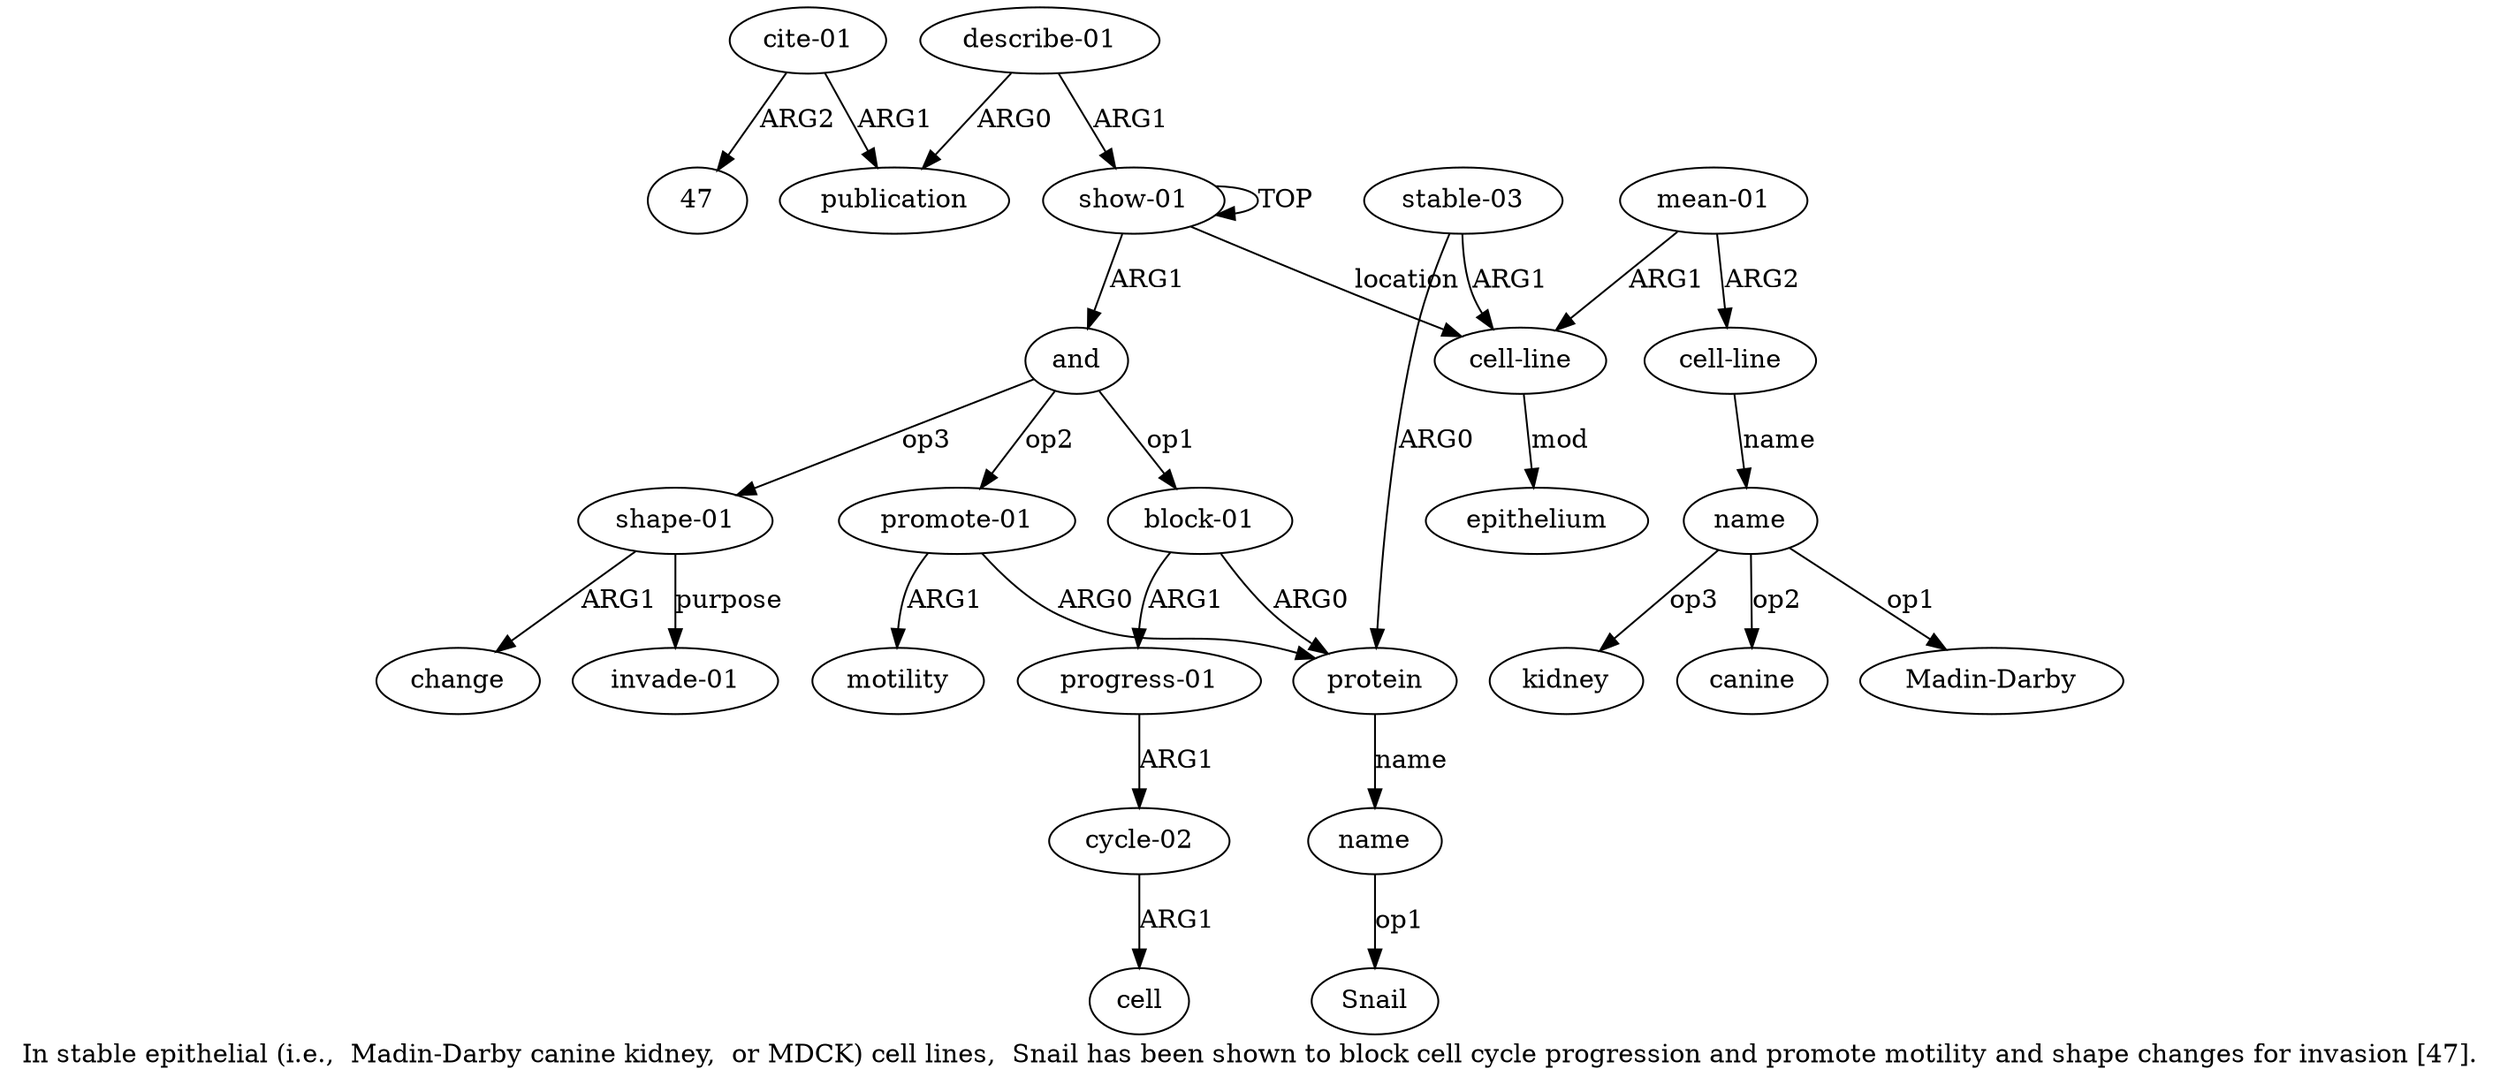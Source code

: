 digraph  {
	graph [label="In stable epithelial (i.e.,  Madin-Darby canine kidney,  or MDCK) cell lines,  Snail has been shown to block cell cycle progression \
and promote motility and shape changes for invasion [47]."];
	node [label="\N"];
	a20	 [color=black,
		gold_ind=20,
		gold_label=publication,
		label=publication,
		test_ind=20,
		test_label=publication];
	a21	 [color=black,
		gold_ind=21,
		gold_label="cite-01",
		label="cite-01",
		test_ind=21,
		test_label="cite-01"];
	a21 -> a20 [key=0,
	color=black,
	gold_label=ARG1,
	label=ARG1,
	test_label=ARG1];
"a21 47" [color=black,
	gold_ind=-1,
	gold_label=47,
	label=47,
	test_ind=-1,
	test_label=47];
a21 -> "a21 47" [key=0,
color=black,
gold_label=ARG2,
label=ARG2,
test_label=ARG2];
"a18 kidney" [color=black,
gold_ind=-1,
gold_label=kidney,
label=kidney,
test_ind=-1,
test_label=kidney];
"a18 canine" [color=black,
gold_ind=-1,
gold_label=canine,
label=canine,
test_ind=-1,
test_label=canine];
a15 [color=black,
gold_ind=15,
gold_label="stable-03",
label="stable-03",
test_ind=15,
test_label="stable-03"];
a13 [color=black,
gold_ind=13,
gold_label="cell-line",
label="cell-line",
test_ind=13,
test_label="cell-line"];
a15 -> a13 [key=0,
color=black,
gold_label=ARG1,
label=ARG1,
test_label=ARG1];
a3 [color=black,
gold_ind=3,
gold_label=protein,
label=protein,
test_ind=3,
test_label=protein];
a15 -> a3 [key=0,
color=black,
gold_label=ARG0,
label=ARG0,
test_label=ARG0];
a14 [color=black,
gold_ind=14,
gold_label=epithelium,
label=epithelium,
test_ind=14,
test_label=epithelium];
a17 [color=black,
gold_ind=17,
gold_label="cell-line",
label="cell-line",
test_ind=17,
test_label="cell-line"];
a18 [color=black,
gold_ind=18,
gold_label=name,
label=name,
test_ind=18,
test_label=name];
a17 -> a18 [key=0,
color=black,
gold_label=name,
label=name,
test_label=name];
a16 [color=black,
gold_ind=16,
gold_label="mean-01",
label="mean-01",
test_ind=16,
test_label="mean-01"];
a16 -> a17 [key=0,
color=black,
gold_label=ARG2,
label=ARG2,
test_label=ARG2];
a16 -> a13 [key=0,
color=black,
gold_label=ARG1,
label=ARG1,
test_label=ARG1];
a11 [color=black,
gold_ind=11,
gold_label=change,
label=change,
test_ind=11,
test_label=change];
a10 [color=black,
gold_ind=10,
gold_label="shape-01",
label="shape-01",
test_ind=10,
test_label="shape-01"];
a10 -> a11 [key=0,
color=black,
gold_label=ARG1,
label=ARG1,
test_label=ARG1];
a12 [color=black,
gold_ind=12,
gold_label="invade-01",
label="invade-01",
test_ind=12,
test_label="invade-01"];
a10 -> a12 [key=0,
color=black,
gold_label=purpose,
label=purpose,
test_label=purpose];
a13 -> a14 [key=0,
color=black,
gold_label=mod,
label=mod,
test_label=mod];
"a4 Snail" [color=black,
gold_ind=-1,
gold_label=Snail,
label=Snail,
test_ind=-1,
test_label=Snail];
a19 [color=black,
gold_ind=19,
gold_label="describe-01",
label="describe-01",
test_ind=19,
test_label="describe-01"];
a19 -> a20 [key=0,
color=black,
gold_label=ARG0,
label=ARG0,
test_label=ARG0];
a0 [color=black,
gold_ind=0,
gold_label="show-01",
label="show-01",
test_ind=0,
test_label="show-01"];
a19 -> a0 [key=0,
color=black,
gold_label=ARG1,
label=ARG1,
test_label=ARG1];
a18 -> "a18 kidney" [key=0,
color=black,
gold_label=op3,
label=op3,
test_label=op3];
a18 -> "a18 canine" [key=0,
color=black,
gold_label=op2,
label=op2,
test_label=op2];
"a18 Madin-Darby" [color=black,
gold_ind=-1,
gold_label="Madin-Darby",
label="Madin-Darby",
test_ind=-1,
test_label="Madin-Darby"];
a18 -> "a18 Madin-Darby" [key=0,
color=black,
gold_label=op1,
label=op1,
test_label=op1];
a1 [color=black,
gold_ind=1,
gold_label=and,
label=and,
test_ind=1,
test_label=and];
a1 -> a10 [key=0,
color=black,
gold_label=op3,
label=op3,
test_label=op3];
a2 [color=black,
gold_ind=2,
gold_label="block-01",
label="block-01",
test_ind=2,
test_label="block-01"];
a1 -> a2 [key=0,
color=black,
gold_label=op1,
label=op1,
test_label=op1];
a8 [color=black,
gold_ind=8,
gold_label="promote-01",
label="promote-01",
test_ind=8,
test_label="promote-01"];
a1 -> a8 [key=0,
color=black,
gold_label=op2,
label=op2,
test_label=op2];
a0 -> a13 [key=0,
color=black,
gold_label=location,
label=location,
test_label=location];
a0 -> a1 [key=0,
color=black,
gold_label=ARG1,
label=ARG1,
test_label=ARG1];
a0 -> a0 [key=0,
color=black,
gold_label=TOP,
label=TOP,
test_label=TOP];
a4 [color=black,
gold_ind=4,
gold_label=name,
label=name,
test_ind=4,
test_label=name];
a3 -> a4 [key=0,
color=black,
gold_label=name,
label=name,
test_label=name];
a2 -> a3 [key=0,
color=black,
gold_label=ARG0,
label=ARG0,
test_label=ARG0];
a5 [color=black,
gold_ind=5,
gold_label="progress-01",
label="progress-01",
test_ind=5,
test_label="progress-01"];
a2 -> a5 [key=0,
color=black,
gold_label=ARG1,
label=ARG1,
test_label=ARG1];
a6 [color=black,
gold_ind=6,
gold_label="cycle-02",
label="cycle-02",
test_ind=6,
test_label="cycle-02"];
a5 -> a6 [key=0,
color=black,
gold_label=ARG1,
label=ARG1,
test_label=ARG1];
a4 -> "a4 Snail" [key=0,
color=black,
gold_label=op1,
label=op1,
test_label=op1];
a7 [color=black,
gold_ind=7,
gold_label=cell,
label=cell,
test_ind=7,
test_label=cell];
a6 -> a7 [key=0,
color=black,
gold_label=ARG1,
label=ARG1,
test_label=ARG1];
a9 [color=black,
gold_ind=9,
gold_label=motility,
label=motility,
test_ind=9,
test_label=motility];
a8 -> a3 [key=0,
color=black,
gold_label=ARG0,
label=ARG0,
test_label=ARG0];
a8 -> a9 [key=0,
color=black,
gold_label=ARG1,
label=ARG1,
test_label=ARG1];
}
